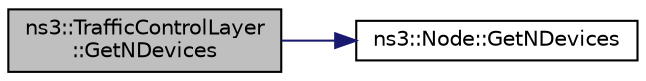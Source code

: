 digraph "ns3::TrafficControlLayer::GetNDevices"
{
 // LATEX_PDF_SIZE
  edge [fontname="Helvetica",fontsize="10",labelfontname="Helvetica",labelfontsize="10"];
  node [fontname="Helvetica",fontsize="10",shape=record];
  rankdir="LR";
  Node1 [label="ns3::TrafficControlLayer\l::GetNDevices",height=0.2,width=0.4,color="black", fillcolor="grey75", style="filled", fontcolor="black",tooltip="Required by the object map accessor."];
  Node1 -> Node2 [color="midnightblue",fontsize="10",style="solid",fontname="Helvetica"];
  Node2 [label="ns3::Node::GetNDevices",height=0.2,width=0.4,color="black", fillcolor="white", style="filled",URL="$classns3_1_1_node.html#ab160c405a94d258f6fc5e4e3fd33cecd",tooltip=" "];
}
